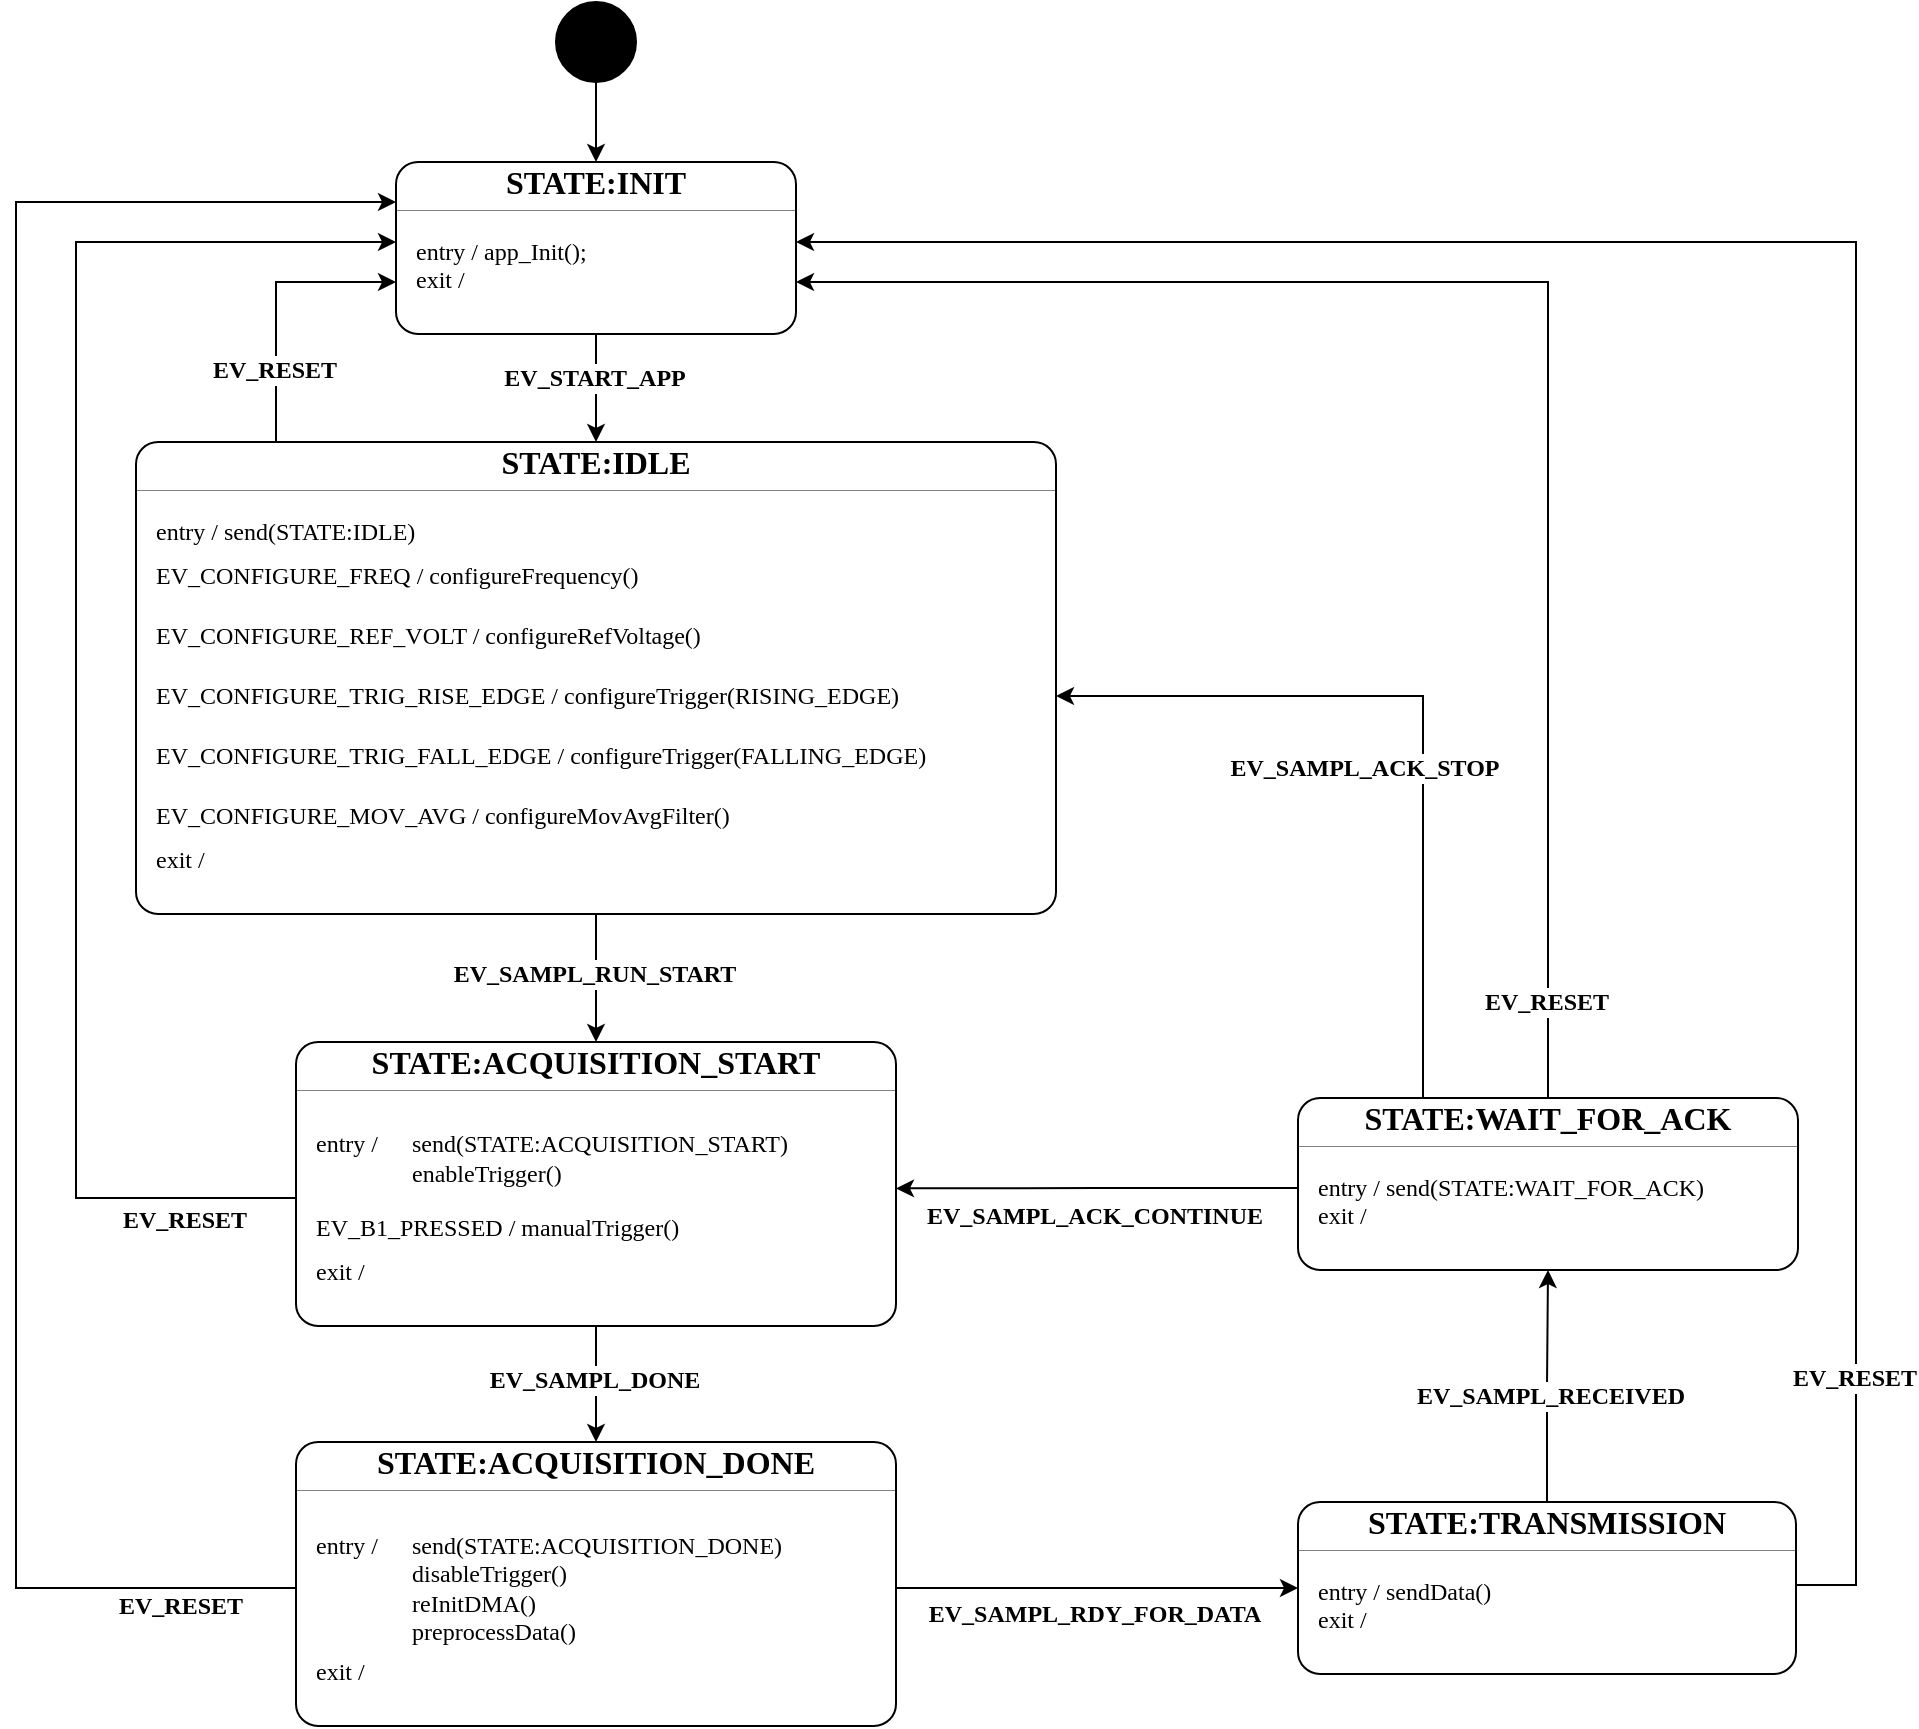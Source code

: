 <mxfile version="26.0.9">
  <diagram name="Page-1" id="58cdce13-f638-feb5-8d6f-7d28b1aa9fa0">
    <mxGraphModel dx="1615" dy="955" grid="1" gridSize="10" guides="1" tooltips="1" connect="1" arrows="1" fold="1" page="1" pageScale="1" pageWidth="1169" pageHeight="827" background="none" math="0" shadow="0">
      <root>
        <mxCell id="0" />
        <mxCell id="1" parent="0" />
        <mxCell id="smgMS34N3642wJ0-0kTX-64" style="edgeStyle=orthogonalEdgeStyle;rounded=0;orthogonalLoop=1;jettySize=auto;html=1;exitX=0.5;exitY=1;exitDx=0;exitDy=0;entryX=0.5;entryY=0;entryDx=0;entryDy=0;fontFamily=Tahoma;" parent="1" source="4saKV65-ICvQNZAB8xLJ-29" target="smgMS34N3642wJ0-0kTX-2" edge="1">
          <mxGeometry relative="1" as="geometry" />
        </mxCell>
        <mxCell id="4saKV65-ICvQNZAB8xLJ-29" value="" style="shape=ellipse;html=1;fillColor=strokeColor;fontSize=18;fontColor=#ffffff;fontFamily=Tahoma;" parent="1" vertex="1">
          <mxGeometry x="320" y="40" width="40" height="40" as="geometry" />
        </mxCell>
        <mxCell id="smgMS34N3642wJ0-0kTX-1" value="" style="fontStyle=1;align=center;verticalAlign=middle;childLayout=stackLayout;horizontal=1;horizontalStack=0;resizeParent=1;resizeParentMax=0;resizeLast=0;marginBottom=0;rounded=1;absoluteArcSize=1;arcSize=22;fontFamily=Tahoma;" parent="1" vertex="1">
          <mxGeometry x="240" y="120" width="200" height="86" as="geometry" />
        </mxCell>
        <mxCell id="smgMS34N3642wJ0-0kTX-2" value="&lt;span style=&quot;&quot;&gt;&lt;font style=&quot;font-size: 16px;&quot;&gt;&lt;b style=&quot;&quot;&gt;STATE:INIT&lt;/b&gt;&lt;/font&gt;&lt;/span&gt;" style="html=1;align=center;spacing=0;verticalAlign=middle;strokeColor=none;fillColor=none;whiteSpace=wrap;fontFamily=Tahoma;" parent="smgMS34N3642wJ0-0kTX-1" vertex="1">
          <mxGeometry width="200" height="20" as="geometry" />
        </mxCell>
        <mxCell id="smgMS34N3642wJ0-0kTX-3" value="" style="line;strokeWidth=0.25;fillColor=none;align=left;verticalAlign=middle;spacingTop=-1;spacingLeft=3;spacingRight=3;rotatable=0;labelPosition=right;points=[];portConstraint=eastwest;fontFamily=Tahoma;" parent="smgMS34N3642wJ0-0kTX-1" vertex="1">
          <mxGeometry y="20" width="200" height="8" as="geometry" />
        </mxCell>
        <mxCell id="smgMS34N3642wJ0-0kTX-4" value="" style="html=1;align=left;spacing=0;spacingLeft=10;verticalAlign=middle;strokeColor=none;fillColor=none;whiteSpace=wrap;fontFamily=Tahoma;" parent="smgMS34N3642wJ0-0kTX-1" vertex="1">
          <mxGeometry y="28" width="200" height="10" as="geometry" />
        </mxCell>
        <mxCell id="smgMS34N3642wJ0-0kTX-5" value="&lt;span style=&quot;&quot;&gt;entry / app_Init();&lt;/span&gt;" style="html=1;align=left;spacing=0;spacingLeft=10;verticalAlign=middle;strokeColor=none;fillColor=none;whiteSpace=wrap;fontFamily=Tahoma;" parent="smgMS34N3642wJ0-0kTX-1" vertex="1">
          <mxGeometry y="38" width="200" height="14" as="geometry" />
        </mxCell>
        <mxCell id="smgMS34N3642wJ0-0kTX-7" value="&lt;font&gt;exit /&lt;/font&gt;" style="html=1;align=left;spacingLeft=10;spacing=0;verticalAlign=middle;strokeColor=none;fillColor=none;whiteSpace=wrap;fontFamily=Tahoma;" parent="smgMS34N3642wJ0-0kTX-1" vertex="1">
          <mxGeometry y="52" width="200" height="14" as="geometry" />
        </mxCell>
        <mxCell id="smgMS34N3642wJ0-0kTX-8" value="" style="html=1;align=left;spacing=0;spacingLeft=10;verticalAlign=middle;strokeColor=none;fillColor=none;whiteSpace=wrap;fontFamily=Tahoma;" parent="smgMS34N3642wJ0-0kTX-1" vertex="1">
          <mxGeometry y="66" width="200" height="20" as="geometry" />
        </mxCell>
        <mxCell id="smgMS34N3642wJ0-0kTX-11" value="" style="fontStyle=1;align=center;verticalAlign=middle;childLayout=stackLayout;horizontal=1;horizontalStack=0;resizeParent=1;resizeParentMax=0;resizeLast=0;marginBottom=0;rounded=1;absoluteArcSize=1;arcSize=22;fontFamily=Tahoma;" parent="1" vertex="1">
          <mxGeometry x="110" y="260" width="460" height="236" as="geometry" />
        </mxCell>
        <mxCell id="smgMS34N3642wJ0-0kTX-12" value="&lt;span style=&quot;&quot;&gt;&lt;font style=&quot;font-size: 16px;&quot;&gt;&lt;b&gt;STATE:IDLE&lt;/b&gt;&lt;/font&gt;&lt;/span&gt;" style="html=1;align=center;spacing=0;verticalAlign=middle;strokeColor=none;fillColor=none;whiteSpace=wrap;fontFamily=Tahoma;" parent="smgMS34N3642wJ0-0kTX-11" vertex="1">
          <mxGeometry width="460" height="20" as="geometry" />
        </mxCell>
        <mxCell id="smgMS34N3642wJ0-0kTX-13" value="" style="line;strokeWidth=0.25;fillColor=none;align=left;verticalAlign=middle;spacingTop=-1;spacingLeft=3;spacingRight=3;rotatable=0;labelPosition=right;points=[];portConstraint=eastwest;fontFamily=Tahoma;" parent="smgMS34N3642wJ0-0kTX-11" vertex="1">
          <mxGeometry y="20" width="460" height="8" as="geometry" />
        </mxCell>
        <mxCell id="smgMS34N3642wJ0-0kTX-14" value="" style="html=1;align=left;spacing=0;spacingLeft=10;verticalAlign=middle;strokeColor=none;fillColor=none;whiteSpace=wrap;fontFamily=Tahoma;" parent="smgMS34N3642wJ0-0kTX-11" vertex="1">
          <mxGeometry y="28" width="460" height="10" as="geometry" />
        </mxCell>
        <mxCell id="smgMS34N3642wJ0-0kTX-15" value="entry / send(STATE:IDLE)" style="html=1;align=left;spacing=0;spacingLeft=10;verticalAlign=middle;strokeColor=none;fillColor=none;whiteSpace=wrap;fontFamily=Tahoma;" parent="smgMS34N3642wJ0-0kTX-11" vertex="1">
          <mxGeometry y="38" width="460" height="14" as="geometry" />
        </mxCell>
        <mxCell id="smgMS34N3642wJ0-0kTX-16" value="EV_CONFIGURE_FREQ / configureFrequency()" style="html=1;align=left;spacing=0;spacingLeft=10;verticalAlign=middle;strokeColor=none;fillColor=none;whiteSpace=wrap;fontFamily=Tahoma;" parent="smgMS34N3642wJ0-0kTX-11" vertex="1">
          <mxGeometry y="52" width="460" height="30" as="geometry" />
        </mxCell>
        <mxCell id="smgMS34N3642wJ0-0kTX-19" value="EV_CONFIGURE_REF_VOLT / configureRefVoltage()" style="html=1;align=left;spacing=0;spacingLeft=10;verticalAlign=middle;strokeColor=none;fillColor=none;whiteSpace=wrap;fontFamily=Tahoma;" parent="smgMS34N3642wJ0-0kTX-11" vertex="1">
          <mxGeometry y="82" width="460" height="30" as="geometry" />
        </mxCell>
        <mxCell id="smgMS34N3642wJ0-0kTX-21" value="EV_CONFIGURE_TRIG_RISE_EDGE / configureTrigger(RISING_EDGE)" style="html=1;align=left;spacing=0;spacingLeft=10;verticalAlign=middle;strokeColor=none;fillColor=none;whiteSpace=wrap;fontFamily=Tahoma;" parent="smgMS34N3642wJ0-0kTX-11" vertex="1">
          <mxGeometry y="112" width="460" height="30" as="geometry" />
        </mxCell>
        <mxCell id="smgMS34N3642wJ0-0kTX-22" value="EV_CONFIGURE_TRIG_FALL_EDGE / configureTrigger(FALLING_EDGE)" style="html=1;align=left;spacing=0;spacingLeft=10;verticalAlign=middle;strokeColor=none;fillColor=none;whiteSpace=wrap;fontFamily=Tahoma;" parent="smgMS34N3642wJ0-0kTX-11" vertex="1">
          <mxGeometry y="142" width="460" height="30" as="geometry" />
        </mxCell>
        <mxCell id="smgMS34N3642wJ0-0kTX-23" value="EV_CONFIGURE_MOV_AVG / configureMovAvgFilter()" style="html=1;align=left;spacing=0;spacingLeft=10;verticalAlign=middle;strokeColor=none;fillColor=none;whiteSpace=wrap;fontFamily=Tahoma;" parent="smgMS34N3642wJ0-0kTX-11" vertex="1">
          <mxGeometry y="172" width="460" height="30" as="geometry" />
        </mxCell>
        <mxCell id="smgMS34N3642wJ0-0kTX-17" value="exit /" style="html=1;align=left;spacingLeft=10;spacing=0;verticalAlign=middle;strokeColor=none;fillColor=none;whiteSpace=wrap;fontFamily=Tahoma;" parent="smgMS34N3642wJ0-0kTX-11" vertex="1">
          <mxGeometry y="202" width="460" height="14" as="geometry" />
        </mxCell>
        <mxCell id="smgMS34N3642wJ0-0kTX-18" value="" style="html=1;align=left;spacing=0;spacingLeft=10;verticalAlign=middle;strokeColor=none;fillColor=none;whiteSpace=wrap;fontFamily=Tahoma;" parent="smgMS34N3642wJ0-0kTX-11" vertex="1">
          <mxGeometry y="216" width="460" height="20" as="geometry" />
        </mxCell>
        <mxCell id="smgMS34N3642wJ0-0kTX-24" value="" style="fontStyle=1;align=center;verticalAlign=middle;childLayout=stackLayout;horizontal=1;horizontalStack=0;resizeParent=1;resizeParentMax=0;resizeLast=0;marginBottom=0;rounded=1;absoluteArcSize=1;arcSize=22;fontFamily=Tahoma;" parent="1" vertex="1">
          <mxGeometry x="190" y="560" width="300" height="142" as="geometry" />
        </mxCell>
        <mxCell id="smgMS34N3642wJ0-0kTX-25" value="&lt;span style=&quot;&quot;&gt;&lt;font style=&quot;font-size: 16px;&quot;&gt;&lt;b&gt;STATE:ACQUISITION_START&lt;/b&gt;&lt;/font&gt;&lt;/span&gt;" style="html=1;align=center;spacing=0;verticalAlign=middle;strokeColor=none;fillColor=none;whiteSpace=wrap;fontFamily=Tahoma;" parent="smgMS34N3642wJ0-0kTX-24" vertex="1">
          <mxGeometry width="300" height="20" as="geometry" />
        </mxCell>
        <mxCell id="smgMS34N3642wJ0-0kTX-26" value="" style="line;strokeWidth=0.25;fillColor=none;align=left;verticalAlign=middle;spacingTop=-1;spacingLeft=3;spacingRight=3;rotatable=0;labelPosition=right;points=[];portConstraint=eastwest;fontFamily=Tahoma;" parent="smgMS34N3642wJ0-0kTX-24" vertex="1">
          <mxGeometry y="20" width="300" height="8" as="geometry" />
        </mxCell>
        <mxCell id="smgMS34N3642wJ0-0kTX-27" value="" style="html=1;align=left;spacing=0;spacingLeft=10;verticalAlign=middle;strokeColor=none;fillColor=none;whiteSpace=wrap;fontFamily=Tahoma;" parent="smgMS34N3642wJ0-0kTX-24" vertex="1">
          <mxGeometry y="28" width="300" height="10" as="geometry" />
        </mxCell>
        <mxCell id="smgMS34N3642wJ0-0kTX-28" value="entry / &lt;span style=&quot;white-space: pre;&quot;&gt;&#x9;&lt;/span&gt;send(STATE:ACQUISITION_START)&lt;div&gt;&lt;span style=&quot;white-space: pre;&quot;&gt;&#x9;&amp;nbsp;&lt;/span&gt;&amp;nbsp; &lt;span style=&quot;white-space: pre;&quot;&gt;&#x9;&lt;/span&gt;enableTrigger()&lt;br&gt;&lt;/div&gt;" style="html=1;align=left;spacing=0;spacingLeft=10;verticalAlign=middle;strokeColor=none;fillColor=none;whiteSpace=wrap;fontFamily=Tahoma;" parent="smgMS34N3642wJ0-0kTX-24" vertex="1">
          <mxGeometry y="38" width="300" height="40" as="geometry" />
        </mxCell>
        <mxCell id="smgMS34N3642wJ0-0kTX-29" value="EV_B1_PRESSED / manualTrigger()" style="html=1;align=left;spacing=0;spacingLeft=10;verticalAlign=middle;strokeColor=none;fillColor=none;whiteSpace=wrap;fontFamily=Tahoma;" parent="smgMS34N3642wJ0-0kTX-24" vertex="1">
          <mxGeometry y="78" width="300" height="30" as="geometry" />
        </mxCell>
        <mxCell id="smgMS34N3642wJ0-0kTX-30" value="exit /" style="html=1;align=left;spacingLeft=10;spacing=0;verticalAlign=middle;strokeColor=none;fillColor=none;whiteSpace=wrap;fontFamily=Tahoma;" parent="smgMS34N3642wJ0-0kTX-24" vertex="1">
          <mxGeometry y="108" width="300" height="14" as="geometry" />
        </mxCell>
        <mxCell id="smgMS34N3642wJ0-0kTX-31" value="" style="html=1;align=left;spacing=0;spacingLeft=10;verticalAlign=middle;strokeColor=none;fillColor=none;whiteSpace=wrap;fontFamily=Tahoma;" parent="smgMS34N3642wJ0-0kTX-24" vertex="1">
          <mxGeometry y="122" width="300" height="20" as="geometry" />
        </mxCell>
        <mxCell id="smgMS34N3642wJ0-0kTX-33" value="" style="fontStyle=1;align=center;verticalAlign=middle;childLayout=stackLayout;horizontal=1;horizontalStack=0;resizeParent=1;resizeParentMax=0;resizeLast=0;marginBottom=0;rounded=1;absoluteArcSize=1;arcSize=22;fontFamily=Tahoma;" parent="1" vertex="1">
          <mxGeometry x="190" y="760" width="300" height="142" as="geometry" />
        </mxCell>
        <mxCell id="smgMS34N3642wJ0-0kTX-34" value="&lt;span style=&quot;&quot;&gt;&lt;font style=&quot;font-size: 16px;&quot;&gt;&lt;b&gt;STATE:ACQUISITION_DONE&lt;/b&gt;&lt;/font&gt;&lt;/span&gt;" style="html=1;align=center;spacing=0;verticalAlign=middle;strokeColor=none;fillColor=none;whiteSpace=wrap;fontFamily=Tahoma;" parent="smgMS34N3642wJ0-0kTX-33" vertex="1">
          <mxGeometry width="300" height="20" as="geometry" />
        </mxCell>
        <mxCell id="smgMS34N3642wJ0-0kTX-35" value="" style="line;strokeWidth=0.25;fillColor=none;align=left;verticalAlign=middle;spacingTop=-1;spacingLeft=3;spacingRight=3;rotatable=0;labelPosition=right;points=[];portConstraint=eastwest;fontFamily=Tahoma;" parent="smgMS34N3642wJ0-0kTX-33" vertex="1">
          <mxGeometry y="20" width="300" height="8" as="geometry" />
        </mxCell>
        <mxCell id="smgMS34N3642wJ0-0kTX-36" value="" style="html=1;align=left;spacing=0;spacingLeft=10;verticalAlign=middle;strokeColor=none;fillColor=none;whiteSpace=wrap;fontFamily=Tahoma;" parent="smgMS34N3642wJ0-0kTX-33" vertex="1">
          <mxGeometry y="28" width="300" height="10" as="geometry" />
        </mxCell>
        <mxCell id="smgMS34N3642wJ0-0kTX-37" value="entry /&lt;span style=&quot;white-space: pre;&quot;&gt;&#x9;&lt;/span&gt;send(STATE:ACQUISITION_DONE)&lt;div&gt;&lt;span style=&quot;white-space: pre;&quot;&gt;&#x9;&lt;/span&gt;&amp;nbsp; &amp;nbsp;&lt;span style=&quot;white-space: pre;&quot;&gt;&#x9;&lt;/span&gt;disableTrigger()&lt;br&gt;&lt;/div&gt;&lt;div&gt;&lt;span style=&quot;white-space: pre;&quot;&gt;&#x9;&lt;/span&gt;&amp;nbsp; &amp;nbsp;&lt;span style=&quot;white-space: pre;&quot;&gt;&#x9;&lt;/span&gt;reInitDMA()&lt;br&gt;&lt;/div&gt;&lt;div&gt;&lt;span style=&quot;white-space: pre;&quot;&gt;&#x9;&lt;/span&gt;&amp;nbsp; &amp;nbsp;&lt;span style=&quot;white-space: pre;&quot;&gt;&#x9;&lt;/span&gt;preprocessData()&lt;/div&gt;" style="html=1;align=left;spacing=0;spacingLeft=10;verticalAlign=middle;strokeColor=none;fillColor=none;whiteSpace=wrap;fontFamily=Tahoma;" parent="smgMS34N3642wJ0-0kTX-33" vertex="1">
          <mxGeometry y="38" width="300" height="70" as="geometry" />
        </mxCell>
        <mxCell id="smgMS34N3642wJ0-0kTX-39" value="exit /" style="html=1;align=left;spacingLeft=10;spacing=0;verticalAlign=middle;strokeColor=none;fillColor=none;whiteSpace=wrap;fontFamily=Tahoma;" parent="smgMS34N3642wJ0-0kTX-33" vertex="1">
          <mxGeometry y="108" width="300" height="14" as="geometry" />
        </mxCell>
        <mxCell id="smgMS34N3642wJ0-0kTX-40" value="" style="html=1;align=left;spacing=0;spacingLeft=10;verticalAlign=middle;strokeColor=none;fillColor=none;whiteSpace=wrap;fontFamily=Tahoma;" parent="smgMS34N3642wJ0-0kTX-33" vertex="1">
          <mxGeometry y="122" width="300" height="20" as="geometry" />
        </mxCell>
        <mxCell id="smgMS34N3642wJ0-0kTX-41" value="" style="fontStyle=1;align=center;verticalAlign=middle;childLayout=stackLayout;horizontal=1;horizontalStack=0;resizeParent=1;resizeParentMax=0;resizeLast=0;marginBottom=0;rounded=1;absoluteArcSize=1;arcSize=22;fontFamily=Tahoma;" parent="1" vertex="1">
          <mxGeometry x="691" y="790" width="249" height="86" as="geometry" />
        </mxCell>
        <mxCell id="smgMS34N3642wJ0-0kTX-42" value="&lt;span style=&quot;&quot;&gt;&lt;font style=&quot;font-size: 16px;&quot;&gt;&lt;b&gt;STATE:TRANSMISSION&lt;/b&gt;&lt;/font&gt;&lt;/span&gt;" style="html=1;align=center;spacing=0;verticalAlign=middle;strokeColor=none;fillColor=none;whiteSpace=wrap;fontFamily=Tahoma;" parent="smgMS34N3642wJ0-0kTX-41" vertex="1">
          <mxGeometry width="249" height="20" as="geometry" />
        </mxCell>
        <mxCell id="smgMS34N3642wJ0-0kTX-43" value="" style="line;strokeWidth=0.25;fillColor=none;align=left;verticalAlign=middle;spacingTop=-1;spacingLeft=3;spacingRight=3;rotatable=0;labelPosition=right;points=[];portConstraint=eastwest;fontFamily=Tahoma;" parent="smgMS34N3642wJ0-0kTX-41" vertex="1">
          <mxGeometry y="20" width="249" height="8" as="geometry" />
        </mxCell>
        <mxCell id="smgMS34N3642wJ0-0kTX-44" value="" style="html=1;align=left;spacing=0;spacingLeft=10;verticalAlign=middle;strokeColor=none;fillColor=none;whiteSpace=wrap;fontFamily=Tahoma;" parent="smgMS34N3642wJ0-0kTX-41" vertex="1">
          <mxGeometry y="28" width="249" height="10" as="geometry" />
        </mxCell>
        <mxCell id="smgMS34N3642wJ0-0kTX-45" value="&lt;span style=&quot;&quot;&gt;entry / sendData()&lt;/span&gt;" style="html=1;align=left;spacing=0;spacingLeft=10;verticalAlign=middle;strokeColor=none;fillColor=none;whiteSpace=wrap;fontFamily=Tahoma;" parent="smgMS34N3642wJ0-0kTX-41" vertex="1">
          <mxGeometry y="38" width="249" height="14" as="geometry" />
        </mxCell>
        <mxCell id="smgMS34N3642wJ0-0kTX-46" value="&lt;font&gt;exit /&lt;/font&gt;" style="html=1;align=left;spacingLeft=10;spacing=0;verticalAlign=middle;strokeColor=none;fillColor=none;whiteSpace=wrap;fontFamily=Tahoma;" parent="smgMS34N3642wJ0-0kTX-41" vertex="1">
          <mxGeometry y="52" width="249" height="14" as="geometry" />
        </mxCell>
        <mxCell id="smgMS34N3642wJ0-0kTX-47" value="" style="html=1;align=left;spacing=0;spacingLeft=10;verticalAlign=middle;strokeColor=none;fillColor=none;whiteSpace=wrap;fontFamily=Tahoma;" parent="smgMS34N3642wJ0-0kTX-41" vertex="1">
          <mxGeometry y="66" width="249" height="20" as="geometry" />
        </mxCell>
        <mxCell id="smgMS34N3642wJ0-0kTX-56" value="" style="fontStyle=1;align=center;verticalAlign=middle;childLayout=stackLayout;horizontal=1;horizontalStack=0;resizeParent=1;resizeParentMax=0;resizeLast=0;marginBottom=0;rounded=1;absoluteArcSize=1;arcSize=22;fontFamily=Tahoma;" parent="1" vertex="1">
          <mxGeometry x="691" y="588" width="250" height="86" as="geometry" />
        </mxCell>
        <mxCell id="smgMS34N3642wJ0-0kTX-57" value="&lt;span style=&quot;&quot;&gt;&lt;b&gt;&lt;font style=&quot;font-size: 16px;&quot;&gt;STATE:WAIT_FOR_ACK&lt;/font&gt;&lt;/b&gt;&lt;/span&gt;" style="html=1;align=center;spacing=0;verticalAlign=middle;strokeColor=none;fillColor=none;whiteSpace=wrap;fontFamily=Tahoma;" parent="smgMS34N3642wJ0-0kTX-56" vertex="1">
          <mxGeometry width="250" height="20" as="geometry" />
        </mxCell>
        <mxCell id="smgMS34N3642wJ0-0kTX-58" value="" style="line;strokeWidth=0.25;fillColor=none;align=left;verticalAlign=middle;spacingTop=-1;spacingLeft=3;spacingRight=3;rotatable=0;labelPosition=right;points=[];portConstraint=eastwest;fontFamily=Tahoma;" parent="smgMS34N3642wJ0-0kTX-56" vertex="1">
          <mxGeometry y="20" width="250" height="8" as="geometry" />
        </mxCell>
        <mxCell id="smgMS34N3642wJ0-0kTX-59" value="" style="html=1;align=left;spacing=0;spacingLeft=10;verticalAlign=middle;strokeColor=none;fillColor=none;whiteSpace=wrap;fontFamily=Tahoma;" parent="smgMS34N3642wJ0-0kTX-56" vertex="1">
          <mxGeometry y="28" width="250" height="10" as="geometry" />
        </mxCell>
        <mxCell id="smgMS34N3642wJ0-0kTX-60" value="&lt;span style=&quot;&quot;&gt;entry /&amp;nbsp;&lt;/span&gt;&lt;span style=&quot;&quot;&gt;send(STATE:WAIT_FOR_ACK)&lt;/span&gt;" style="html=1;align=left;spacing=0;spacingLeft=10;verticalAlign=middle;strokeColor=none;fillColor=none;whiteSpace=wrap;fontFamily=Tahoma;" parent="smgMS34N3642wJ0-0kTX-56" vertex="1">
          <mxGeometry y="38" width="250" height="14" as="geometry" />
        </mxCell>
        <mxCell id="smgMS34N3642wJ0-0kTX-61" value="&lt;font&gt;exit /&lt;/font&gt;" style="html=1;align=left;spacingLeft=10;spacing=0;verticalAlign=middle;strokeColor=none;fillColor=none;whiteSpace=wrap;fontFamily=Tahoma;" parent="smgMS34N3642wJ0-0kTX-56" vertex="1">
          <mxGeometry y="52" width="250" height="14" as="geometry" />
        </mxCell>
        <mxCell id="smgMS34N3642wJ0-0kTX-62" value="" style="html=1;align=left;spacing=0;spacingLeft=10;verticalAlign=middle;strokeColor=none;fillColor=none;whiteSpace=wrap;fontFamily=Tahoma;" parent="smgMS34N3642wJ0-0kTX-56" vertex="1">
          <mxGeometry y="66" width="250" height="20" as="geometry" />
        </mxCell>
        <mxCell id="smgMS34N3642wJ0-0kTX-67" style="edgeStyle=orthogonalEdgeStyle;rounded=0;orthogonalLoop=1;jettySize=auto;html=1;exitX=0.5;exitY=1;exitDx=0;exitDy=0;entryX=0.5;entryY=0;entryDx=0;entryDy=0;fontFamily=Tahoma;" parent="1" source="smgMS34N3642wJ0-0kTX-8" target="smgMS34N3642wJ0-0kTX-12" edge="1">
          <mxGeometry relative="1" as="geometry" />
        </mxCell>
        <mxCell id="smgMS34N3642wJ0-0kTX-84" value="&lt;font&gt;EV_START_APP&lt;/font&gt;" style="edgeLabel;html=1;align=center;verticalAlign=middle;resizable=0;points=[];fontFamily=Tahoma;fontSize=12;fontStyle=1" parent="smgMS34N3642wJ0-0kTX-67" vertex="1" connectable="0">
          <mxGeometry x="-0.145" y="-1" relative="1" as="geometry">
            <mxPoint y="-1" as="offset" />
          </mxGeometry>
        </mxCell>
        <mxCell id="smgMS34N3642wJ0-0kTX-68" style="edgeStyle=orthogonalEdgeStyle;rounded=0;orthogonalLoop=1;jettySize=auto;html=1;exitX=0.5;exitY=1;exitDx=0;exitDy=0;entryX=0.5;entryY=0;entryDx=0;entryDy=0;fontFamily=Tahoma;" parent="1" source="smgMS34N3642wJ0-0kTX-18" target="smgMS34N3642wJ0-0kTX-25" edge="1">
          <mxGeometry relative="1" as="geometry" />
        </mxCell>
        <mxCell id="smgMS34N3642wJ0-0kTX-86" value="&lt;span&gt;EV_SAMPL_RUN_START&lt;/span&gt;" style="edgeLabel;html=1;align=center;verticalAlign=middle;resizable=0;points=[];fontFamily=Tahoma;fontSize=12;fontStyle=1" parent="smgMS34N3642wJ0-0kTX-68" vertex="1" connectable="0">
          <mxGeometry x="-0.08" y="-1" relative="1" as="geometry">
            <mxPoint as="offset" />
          </mxGeometry>
        </mxCell>
        <mxCell id="smgMS34N3642wJ0-0kTX-69" style="edgeStyle=orthogonalEdgeStyle;rounded=0;orthogonalLoop=1;jettySize=auto;html=1;exitX=0.5;exitY=1;exitDx=0;exitDy=0;entryX=0.5;entryY=0;entryDx=0;entryDy=0;fontFamily=Tahoma;" parent="1" source="smgMS34N3642wJ0-0kTX-31" target="smgMS34N3642wJ0-0kTX-34" edge="1">
          <mxGeometry relative="1" as="geometry" />
        </mxCell>
        <mxCell id="smgMS34N3642wJ0-0kTX-87" value="&lt;span&gt;EV_SAMPL_DONE&lt;/span&gt;" style="edgeLabel;html=1;align=center;verticalAlign=middle;resizable=0;points=[];fontFamily=Tahoma;fontSize=12;fontStyle=1" parent="smgMS34N3642wJ0-0kTX-69" vertex="1" connectable="0">
          <mxGeometry x="-0.066" y="-1" relative="1" as="geometry">
            <mxPoint as="offset" />
          </mxGeometry>
        </mxCell>
        <mxCell id="smgMS34N3642wJ0-0kTX-70" style="edgeStyle=orthogonalEdgeStyle;rounded=0;orthogonalLoop=1;jettySize=auto;html=1;exitX=1;exitY=0.5;exitDx=0;exitDy=0;entryX=0;entryY=0.5;entryDx=0;entryDy=0;fontFamily=Tahoma;" parent="1" source="smgMS34N3642wJ0-0kTX-37" target="smgMS34N3642wJ0-0kTX-41" edge="1">
          <mxGeometry relative="1" as="geometry" />
        </mxCell>
        <mxCell id="smgMS34N3642wJ0-0kTX-88" value="&lt;span&gt;EV_SAMPL_RDY_FOR_DATA&lt;/span&gt;" style="edgeLabel;html=1;align=center;verticalAlign=middle;resizable=0;points=[];fontFamily=Tahoma;fontSize=12;fontStyle=1" parent="smgMS34N3642wJ0-0kTX-70" vertex="1" connectable="0">
          <mxGeometry x="-0.024" relative="1" as="geometry">
            <mxPoint x="1" y="13" as="offset" />
          </mxGeometry>
        </mxCell>
        <mxCell id="smgMS34N3642wJ0-0kTX-71" style="edgeStyle=orthogonalEdgeStyle;rounded=0;orthogonalLoop=1;jettySize=auto;html=1;exitX=0.5;exitY=0;exitDx=0;exitDy=0;entryX=0.5;entryY=1;entryDx=0;entryDy=0;fontFamily=Tahoma;" parent="1" source="smgMS34N3642wJ0-0kTX-42" target="smgMS34N3642wJ0-0kTX-62" edge="1">
          <mxGeometry relative="1" as="geometry" />
        </mxCell>
        <mxCell id="smgMS34N3642wJ0-0kTX-89" value="&lt;span&gt;EV_SAMPL_RECEIVED&lt;/span&gt;" style="edgeLabel;html=1;align=center;verticalAlign=middle;resizable=0;points=[];fontFamily=Tahoma;fontSize=12;fontStyle=1" parent="smgMS34N3642wJ0-0kTX-71" vertex="1" connectable="0">
          <mxGeometry x="-0.075" relative="1" as="geometry">
            <mxPoint x="1" y="1" as="offset" />
          </mxGeometry>
        </mxCell>
        <mxCell id="smgMS34N3642wJ0-0kTX-72" style="edgeStyle=orthogonalEdgeStyle;rounded=0;orthogonalLoop=1;jettySize=auto;html=1;exitX=0.5;exitY=0;exitDx=0;exitDy=0;fontFamily=Tahoma;" parent="1" source="smgMS34N3642wJ0-0kTX-57" edge="1">
          <mxGeometry relative="1" as="geometry">
            <mxPoint x="440" y="180" as="targetPoint" />
            <Array as="points">
              <mxPoint x="750" y="180" />
              <mxPoint x="440" y="180" />
            </Array>
          </mxGeometry>
        </mxCell>
        <mxCell id="smgMS34N3642wJ0-0kTX-97" value="&lt;span&gt;EV_RESET&lt;/span&gt;" style="edgeLabel;html=1;align=center;verticalAlign=middle;resizable=0;points=[];fontFamily=Tahoma;fontSize=12;fontStyle=1" parent="smgMS34N3642wJ0-0kTX-72" vertex="1" connectable="0">
          <mxGeometry x="-0.876" y="1" relative="1" as="geometry">
            <mxPoint as="offset" />
          </mxGeometry>
        </mxCell>
        <mxCell id="smgMS34N3642wJ0-0kTX-73" style="edgeStyle=orthogonalEdgeStyle;rounded=0;orthogonalLoop=1;jettySize=auto;html=1;exitX=0.25;exitY=0;exitDx=0;exitDy=0;entryX=1;entryY=0.5;entryDx=0;entryDy=0;fontFamily=Tahoma;" parent="1" source="smgMS34N3642wJ0-0kTX-57" target="smgMS34N3642wJ0-0kTX-21" edge="1">
          <mxGeometry relative="1" as="geometry" />
        </mxCell>
        <mxCell id="smgMS34N3642wJ0-0kTX-91" value="&lt;span&gt;EV_SAMPL_ACK_STOP&lt;/span&gt;" style="edgeLabel;html=1;align=center;verticalAlign=middle;resizable=0;points=[];fontFamily=Tahoma;fontSize=12;fontStyle=1" parent="smgMS34N3642wJ0-0kTX-73" vertex="1" connectable="0">
          <mxGeometry x="-0.092" y="2" relative="1" as="geometry">
            <mxPoint x="-28" y="9" as="offset" />
          </mxGeometry>
        </mxCell>
        <mxCell id="smgMS34N3642wJ0-0kTX-76" style="edgeStyle=orthogonalEdgeStyle;rounded=0;orthogonalLoop=1;jettySize=auto;html=1;exitX=0;exitY=0.5;exitDx=0;exitDy=0;entryX=1;entryY=0.88;entryDx=0;entryDy=0;entryPerimeter=0;fontFamily=Tahoma;" parent="1" source="smgMS34N3642wJ0-0kTX-60" target="smgMS34N3642wJ0-0kTX-28" edge="1">
          <mxGeometry relative="1" as="geometry" />
        </mxCell>
        <mxCell id="smgMS34N3642wJ0-0kTX-90" value="&lt;span&gt;EV_SAMPL_ACK_CONTINUE&lt;/span&gt;" style="edgeLabel;html=1;align=center;verticalAlign=middle;resizable=0;points=[];fontFamily=Tahoma;fontSize=12;fontStyle=1" parent="smgMS34N3642wJ0-0kTX-76" vertex="1" connectable="0">
          <mxGeometry x="-0.065" relative="1" as="geometry">
            <mxPoint x="-8" y="14" as="offset" />
          </mxGeometry>
        </mxCell>
        <mxCell id="smgMS34N3642wJ0-0kTX-79" style="edgeStyle=orthogonalEdgeStyle;rounded=0;orthogonalLoop=1;jettySize=auto;html=1;exitX=0.25;exitY=0;exitDx=0;exitDy=0;fontFamily=Tahoma;" parent="1" source="smgMS34N3642wJ0-0kTX-12" edge="1">
          <mxGeometry relative="1" as="geometry">
            <mxPoint x="240" y="180" as="targetPoint" />
            <Array as="points">
              <mxPoint x="180" y="260" />
              <mxPoint x="180" y="180" />
              <mxPoint x="240" y="180" />
            </Array>
          </mxGeometry>
        </mxCell>
        <mxCell id="smgMS34N3642wJ0-0kTX-92" value="&lt;span&gt;EV_RESET&lt;/span&gt;" style="edgeLabel;html=1;align=center;verticalAlign=middle;resizable=0;points=[];fontFamily=Tahoma;fontSize=12;fontStyle=1" parent="smgMS34N3642wJ0-0kTX-79" vertex="1" connectable="0">
          <mxGeometry x="-0.118" y="1" relative="1" as="geometry">
            <mxPoint as="offset" />
          </mxGeometry>
        </mxCell>
        <mxCell id="smgMS34N3642wJ0-0kTX-80" style="edgeStyle=orthogonalEdgeStyle;rounded=0;orthogonalLoop=1;jettySize=auto;html=1;exitX=0;exitY=1;exitDx=0;exitDy=0;fontFamily=Tahoma;" parent="1" source="smgMS34N3642wJ0-0kTX-28" edge="1">
          <mxGeometry relative="1" as="geometry">
            <mxPoint x="240" y="160" as="targetPoint" />
            <Array as="points">
              <mxPoint x="80" y="638" />
              <mxPoint x="80" y="160" />
              <mxPoint x="240" y="160" />
            </Array>
          </mxGeometry>
        </mxCell>
        <mxCell id="smgMS34N3642wJ0-0kTX-93" value="&lt;span&gt;EV_RESET&lt;/span&gt;" style="edgeLabel;html=1;align=center;verticalAlign=middle;resizable=0;points=[];fontFamily=Tahoma;fontSize=12;fontStyle=1" parent="smgMS34N3642wJ0-0kTX-80" vertex="1" connectable="0">
          <mxGeometry x="-0.853" y="1" relative="1" as="geometry">
            <mxPoint x="-1" y="10" as="offset" />
          </mxGeometry>
        </mxCell>
        <mxCell id="smgMS34N3642wJ0-0kTX-81" style="edgeStyle=orthogonalEdgeStyle;rounded=0;orthogonalLoop=1;jettySize=auto;html=1;exitX=0;exitY=0.5;exitDx=0;exitDy=0;entryX=0;entryY=1;entryDx=0;entryDy=0;fontFamily=Tahoma;" parent="1" source="smgMS34N3642wJ0-0kTX-37" target="smgMS34N3642wJ0-0kTX-2" edge="1">
          <mxGeometry relative="1" as="geometry">
            <Array as="points">
              <mxPoint x="50" y="833" />
              <mxPoint x="50" y="140" />
            </Array>
          </mxGeometry>
        </mxCell>
        <mxCell id="smgMS34N3642wJ0-0kTX-95" value="&lt;span&gt;EV_RESET&lt;/span&gt;" style="edgeLabel;html=1;align=center;verticalAlign=middle;resizable=0;points=[];fontFamily=Tahoma;fontSize=12;fontStyle=1" parent="smgMS34N3642wJ0-0kTX-81" vertex="1" connectable="0">
          <mxGeometry x="-0.865" y="-1" relative="1" as="geometry">
            <mxPoint x="11" y="10" as="offset" />
          </mxGeometry>
        </mxCell>
        <mxCell id="smgMS34N3642wJ0-0kTX-83" style="edgeStyle=orthogonalEdgeStyle;rounded=0;orthogonalLoop=1;jettySize=auto;html=1;exitX=1;exitY=0.25;exitDx=0;exitDy=0;fontFamily=Tahoma;" parent="1" source="smgMS34N3642wJ0-0kTX-45" edge="1">
          <mxGeometry relative="1" as="geometry">
            <mxPoint x="440" y="160" as="targetPoint" />
            <Array as="points">
              <mxPoint x="970" y="831" />
              <mxPoint x="970" y="160" />
            </Array>
          </mxGeometry>
        </mxCell>
        <mxCell id="smgMS34N3642wJ0-0kTX-96" value="&lt;span&gt;EV_RESET&lt;/span&gt;" style="edgeLabel;html=1;align=center;verticalAlign=middle;resizable=0;points=[];fontFamily=Tahoma;fontSize=12;fontStyle=1" parent="smgMS34N3642wJ0-0kTX-83" vertex="1" connectable="0">
          <mxGeometry x="-0.783" y="1" relative="1" as="geometry">
            <mxPoint as="offset" />
          </mxGeometry>
        </mxCell>
      </root>
    </mxGraphModel>
  </diagram>
</mxfile>

